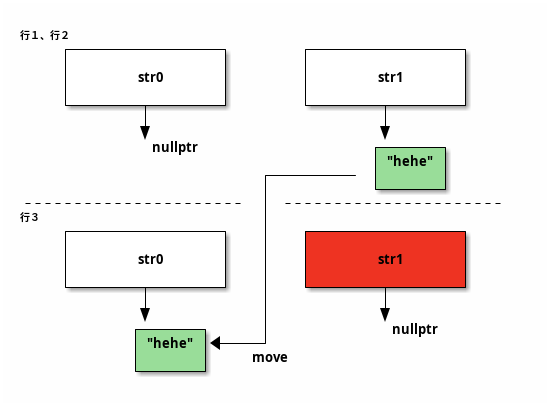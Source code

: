 @startditaa
行１、行２
    +---------------+       +---------------+ 
    |               |       |               | 
    |      str0     |       |      str1     | 
    |               |       |               | 
    +-------+-------+       +-------+-------+    
            |                       |
            V                       V
            nullptr                +------+        
                                   |"hehe"|
                        +--------- | cGRE |
                        |          +------+
-=--------------------- | -=---------------------
行３                      |
    +---------------+   |   +---------------+ 
    |               |   |   |               | 
    |      str0     |   |   |      str1     | 
    |               |   |   |           cRED| 
    +-------+-------+   |   +-------+-------+    
            |           |           |
            V           |           V
           +------+     |           nullptr
           |"hehe"|<----+
           | cGRE |    move
           +------+
@endditaa
